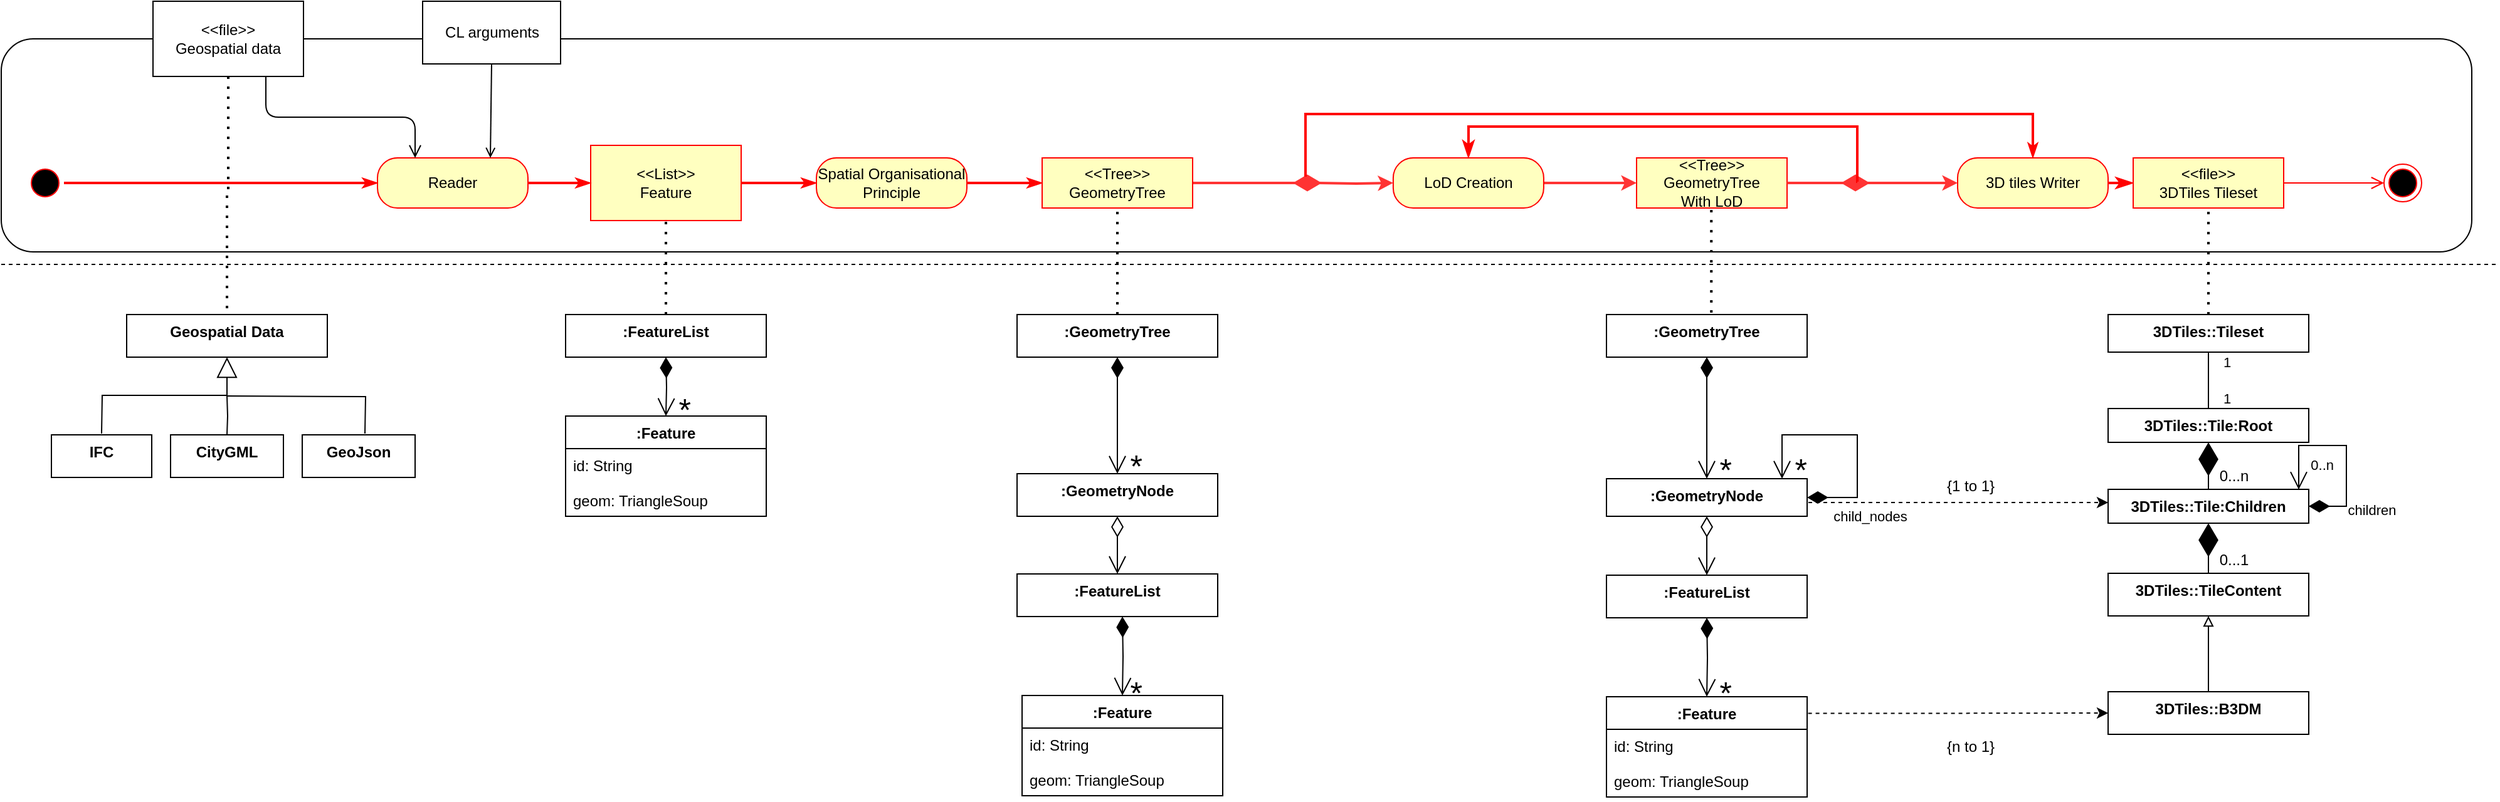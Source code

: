 <mxfile version="17.4.2" type="device"><diagram name="Page-1" id="58cdce13-f638-feb5-8d6f-7d28b1aa9fa0"><mxGraphModel dx="2773" dy="1065" grid="1" gridSize="10" guides="1" tooltips="1" connect="1" arrows="1" fold="1" page="1" pageScale="1" pageWidth="1100" pageHeight="850" background="#FFFFFF" math="0" shadow="0"><root><mxCell id="0"/><mxCell id="1" parent="0"/><mxCell id="rehVEvfTeLRlvz09tT6p-23" value="" style="rounded=1;whiteSpace=wrap;html=1;strokeColor=#000000;fillColor=none;" parent="1" vertex="1"><mxGeometry x="-30" y="180" width="1970" height="170" as="geometry"/></mxCell><mxCell id="2a3bc250acf0617d-9" style="edgeStyle=orthogonalEdgeStyle;html=1;labelBackgroundColor=none;endArrow=classicThin;endSize=6;strokeColor=#ff0000;fontFamily=Verdana;fontSize=12;align=left;strokeWidth=2;endFill=1;" parent="1" source="382b91b5511bd0f7-1" edge="1"><mxGeometry relative="1" as="geometry"><mxPoint x="270" y="295" as="targetPoint"/></mxGeometry></mxCell><mxCell id="ECKANmObwkbesfQ8YmCV-1" value="3D tiles Writer" style="rounded=1;whiteSpace=wrap;html=1;arcSize=40;fontColor=#000000;fillColor=#ffffc0;strokeColor=#ff0000;" parent="1" vertex="1"><mxGeometry x="1530" y="275" width="120" height="40" as="geometry"/></mxCell><mxCell id="ECKANmObwkbesfQ8YmCV-2" value="" style="edgeStyle=orthogonalEdgeStyle;html=1;verticalAlign=bottom;endArrow=classicThin;endSize=8;strokeColor=#ff0000;rounded=0;entryX=0;entryY=0.5;entryDx=0;entryDy=0;strokeWidth=2;endFill=1;" parent="1" source="ECKANmObwkbesfQ8YmCV-1" target="ECKANmObwkbesfQ8YmCV-7" edge="1"><mxGeometry relative="1" as="geometry"><mxPoint x="1640" y="375" as="targetPoint"/></mxGeometry></mxCell><mxCell id="UbtVvL4DxyjiEpnsU6N4-30" style="edgeStyle=orthogonalEdgeStyle;rounded=0;orthogonalLoop=1;jettySize=auto;html=1;exitX=1;exitY=0.5;exitDx=0;exitDy=0;endArrow=diamondThin;endFill=1;strokeWidth=2;endSize=17;strokeColor=#FF3333;" parent="1" source="ECKANmObwkbesfQ8YmCV-4" edge="1"><mxGeometry relative="1" as="geometry"><mxPoint x="1000" y="295" as="targetPoint"/><Array as="points"><mxPoint x="1010" y="295"/><mxPoint x="1010" y="295"/></Array></mxGeometry></mxCell><mxCell id="UbtVvL4DxyjiEpnsU6N4-33" style="edgeStyle=orthogonalEdgeStyle;rounded=0;orthogonalLoop=1;jettySize=auto;html=1;endArrow=classic;endFill=1;endSize=6;strokeColor=#FF3333;strokeWidth=2;entryX=0;entryY=0.5;entryDx=0;entryDy=0;" parent="1" target="UbtVvL4DxyjiEpnsU6N4-27" edge="1"><mxGeometry relative="1" as="geometry"><mxPoint x="990" y="310" as="targetPoint"/><mxPoint x="1020" y="295" as="sourcePoint"/></mxGeometry></mxCell><mxCell id="ECKANmObwkbesfQ8YmCV-4" value="&amp;lt;&amp;lt;Tree&amp;gt;&amp;gt;&lt;br&gt;GeometryTree" style="rounded=0;whiteSpace=wrap;html=1;arcSize=40;fontColor=#000000;fillColor=#ffffc0;strokeColor=#ff0000;" parent="1" vertex="1"><mxGeometry x="800" y="275" width="120" height="40" as="geometry"/></mxCell><mxCell id="ECKANmObwkbesfQ8YmCV-7" value="&amp;lt;&amp;lt;file&amp;gt;&amp;gt;&lt;br&gt;3DTiles Tileset" style="rounded=0;whiteSpace=wrap;html=1;arcSize=40;fontColor=#000000;fillColor=#ffffc0;strokeColor=#ff0000;" parent="1" vertex="1"><mxGeometry x="1670" y="275" width="120" height="40" as="geometry"/></mxCell><mxCell id="ECKANmObwkbesfQ8YmCV-8" value="" style="edgeStyle=orthogonalEdgeStyle;html=1;verticalAlign=bottom;endArrow=open;endSize=8;strokeColor=#ff0000;rounded=0;entryX=0;entryY=0.5;entryDx=0;entryDy=0;" parent="1" source="ECKANmObwkbesfQ8YmCV-7" target="ECKANmObwkbesfQ8YmCV-9" edge="1"><mxGeometry relative="1" as="geometry"><mxPoint x="1810" y="345" as="targetPoint"/></mxGeometry></mxCell><mxCell id="ECKANmObwkbesfQ8YmCV-9" value="" style="ellipse;html=1;shape=endState;fillColor=#000000;strokeColor=#ff0000;" parent="1" vertex="1"><mxGeometry x="1870" y="280" width="30" height="30" as="geometry"/></mxCell><mxCell id="ECKANmObwkbesfQ8YmCV-19" value="3DTiles::TileContent" style="swimlane;fontStyle=1;align=center;verticalAlign=top;childLayout=stackLayout;horizontal=1;startSize=26;horizontalStack=0;resizeParent=1;resizeParentMax=0;resizeLast=0;collapsible=1;marginBottom=0;swimlaneLine=0;" parent="1" vertex="1"><mxGeometry x="1650" y="606.47" width="160" height="34" as="geometry"/></mxCell><mxCell id="qnaDIEZDPwoboUu86RNd-18" style="edgeStyle=orthogonalEdgeStyle;rounded=0;orthogonalLoop=1;jettySize=auto;html=1;exitX=0.5;exitY=1;exitDx=0;exitDy=0;entryX=0.5;entryY=0;entryDx=0;entryDy=0;startArrow=none;startFill=0;endArrow=none;endFill=0;" edge="1" parent="1" source="ECKANmObwkbesfQ8YmCV-23" target="qnaDIEZDPwoboUu86RNd-17"><mxGeometry relative="1" as="geometry"/></mxCell><mxCell id="ECKANmObwkbesfQ8YmCV-23" value="3DTiles::Tileset" style="swimlane;fontStyle=1;align=center;verticalAlign=top;childLayout=stackLayout;horizontal=1;startSize=26;horizontalStack=0;resizeParent=1;resizeParentMax=0;resizeLast=0;collapsible=1;marginBottom=0;swimlaneLine=0;" parent="1" vertex="1"><mxGeometry x="1650" y="400" width="160" height="30" as="geometry"/></mxCell><mxCell id="ECKANmObwkbesfQ8YmCV-27" value="" style="endArrow=diamondThin;endFill=1;endSize=24;html=1;rounded=0;exitX=0.5;exitY=0;exitDx=0;exitDy=0;entryX=0.5;entryY=1;entryDx=0;entryDy=0;" parent="1" source="ECKANmObwkbesfQ8YmCV-28" target="qnaDIEZDPwoboUu86RNd-17" edge="1"><mxGeometry width="160" relative="1" as="geometry"><mxPoint x="1730" y="657" as="sourcePoint"/><mxPoint x="1730" y="480" as="targetPoint"/></mxGeometry></mxCell><mxCell id="ECKANmObwkbesfQ8YmCV-28" value="3DTiles::Tile:Children" style="swimlane;fontStyle=1;align=center;verticalAlign=top;childLayout=stackLayout;horizontal=1;startSize=26;horizontalStack=0;resizeParent=1;resizeParentMax=0;resizeLast=0;collapsible=1;marginBottom=0;swimlaneLine=0;" parent="1" vertex="1"><mxGeometry x="1650" y="539.47" width="160" height="27" as="geometry"/></mxCell><mxCell id="ECKANmObwkbesfQ8YmCV-32" value="" style="endArrow=diamondThin;endFill=1;endSize=24;html=1;rounded=0;entryX=0.5;entryY=1;entryDx=0;entryDy=0;exitX=0.5;exitY=0;exitDx=0;exitDy=0;" parent="1" source="ECKANmObwkbesfQ8YmCV-19" target="ECKANmObwkbesfQ8YmCV-28" edge="1"><mxGeometry width="160" relative="1" as="geometry"><mxPoint x="1940.0" y="769.47" as="sourcePoint"/><mxPoint x="1730" y="599.47" as="targetPoint"/></mxGeometry></mxCell><mxCell id="ECKANmObwkbesfQ8YmCV-33" value="" style="endArrow=none;dashed=1;html=1;dashPattern=1 3;strokeWidth=2;rounded=0;entryX=0.5;entryY=1;entryDx=0;entryDy=0;exitX=0.5;exitY=0;exitDx=0;exitDy=0;" parent="1" source="ECKANmObwkbesfQ8YmCV-23" target="ECKANmObwkbesfQ8YmCV-7" edge="1"><mxGeometry width="50" height="50" relative="1" as="geometry"><mxPoint x="730" y="595" as="sourcePoint"/><mxPoint x="780" y="545" as="targetPoint"/></mxGeometry></mxCell><mxCell id="ECKANmObwkbesfQ8YmCV-43" value=":FeatureList" style="swimlane;fontStyle=1;align=center;verticalAlign=top;childLayout=stackLayout;horizontal=1;startSize=26;horizontalStack=0;resizeParent=1;resizeParentMax=0;resizeLast=0;collapsible=1;marginBottom=0;swimlaneLine=0;" parent="1" vertex="1"><mxGeometry x="420" y="400" width="160" height="34" as="geometry"/></mxCell><mxCell id="ECKANmObwkbesfQ8YmCV-45" value=":Feature" style="swimlane;fontStyle=1;align=center;verticalAlign=top;childLayout=stackLayout;horizontal=1;startSize=26;horizontalStack=0;resizeParent=1;resizeParentMax=0;resizeLast=0;collapsible=1;marginBottom=0;" parent="1" vertex="1"><mxGeometry x="420" y="481" width="160" height="80" as="geometry"/></mxCell><mxCell id="ECKANmObwkbesfQ8YmCV-46" value="id: String&#10;&#10;geom: TriangleSoup&#10;&#10;data : String" style="text;strokeColor=none;fillColor=none;align=left;verticalAlign=top;spacingLeft=4;spacingRight=4;overflow=hidden;rotatable=0;points=[[0,0.5],[1,0.5]];portConstraint=eastwest;" parent="ECKANmObwkbesfQ8YmCV-45" vertex="1"><mxGeometry y="26" width="160" height="54" as="geometry"/></mxCell><mxCell id="ECKANmObwkbesfQ8YmCV-53" value="" style="endArrow=open;html=1;endSize=12;startArrow=diamondThin;startSize=14;startFill=1;edgeStyle=orthogonalEdgeStyle;rounded=0;exitX=0.5;exitY=1;exitDx=0;exitDy=0;entryX=0.5;entryY=0;entryDx=0;entryDy=0;exitPerimeter=0;endFill=0;" parent="1" target="ECKANmObwkbesfQ8YmCV-45" edge="1"><mxGeometry x="0.143" y="35" relative="1" as="geometry"><mxPoint x="500" y="434" as="sourcePoint"/><mxPoint x="410" y="382" as="targetPoint"/><mxPoint as="offset"/></mxGeometry></mxCell><mxCell id="ECKANmObwkbesfQ8YmCV-58" value="CL arguments" style="html=1;" parent="1" vertex="1"><mxGeometry x="306" y="150" width="110" height="50" as="geometry"/></mxCell><mxCell id="bWuf0eQauISuautujF2M-1" value="Reader" style="rounded=1;whiteSpace=wrap;html=1;arcSize=40;fontColor=#000000;fillColor=#ffffc0;strokeColor=#ff0000;" parent="1" vertex="1"><mxGeometry x="270" y="275" width="120" height="40" as="geometry"/></mxCell><mxCell id="bWuf0eQauISuautujF2M-2" value="" style="edgeStyle=orthogonalEdgeStyle;html=1;verticalAlign=bottom;endArrow=classicThin;endSize=6;strokeColor=#ff0000;rounded=0;exitX=1;exitY=0.5;exitDx=0;exitDy=0;entryX=0;entryY=0.5;entryDx=0;entryDy=0;startArrow=none;strokeWidth=2;endFill=1;" parent="1" source="rehVEvfTeLRlvz09tT6p-5" target="rehVEvfTeLRlvz09tT6p-19" edge="1"><mxGeometry relative="1" as="geometry"><mxPoint x="470" y="190" as="targetPoint"/></mxGeometry></mxCell><mxCell id="382b91b5511bd0f7-1" value="" style="ellipse;html=1;shape=startState;fillColor=#000000;strokeColor=#ff0000;rounded=1;shadow=0;comic=0;labelBackgroundColor=none;fontFamily=Verdana;fontSize=12;fontColor=#000000;align=center;direction=south;" parent="1" vertex="1"><mxGeometry x="-10" y="280" width="30" height="30" as="geometry"/></mxCell><mxCell id="bWuf0eQauISuautujF2M-4" value="" style="endArrow=none;dashed=1;html=1;rounded=0;" parent="1" edge="1"><mxGeometry width="50" height="50" relative="1" as="geometry"><mxPoint x="-30" y="360" as="sourcePoint"/><mxPoint x="1960" y="360" as="targetPoint"/></mxGeometry></mxCell><mxCell id="bWuf0eQauISuautujF2M-6" value="" style="endArrow=open;html=1;rounded=0;exitX=0.5;exitY=1;exitDx=0;exitDy=0;entryX=0.75;entryY=0;entryDx=0;entryDy=0;endFill=0;" parent="1" source="ECKANmObwkbesfQ8YmCV-58" target="bWuf0eQauISuautujF2M-1" edge="1"><mxGeometry width="50" height="50" relative="1" as="geometry"><mxPoint x="40" y="560" as="sourcePoint"/><mxPoint x="90" y="510" as="targetPoint"/></mxGeometry></mxCell><mxCell id="bWuf0eQauISuautujF2M-7" value="" style="endArrow=none;dashed=1;html=1;dashPattern=1 3;strokeWidth=2;rounded=0;entryX=0.5;entryY=1;entryDx=0;entryDy=0;exitX=0.5;exitY=0;exitDx=0;exitDy=0;" parent="1" source="ECKANmObwkbesfQ8YmCV-43" target="rehVEvfTeLRlvz09tT6p-5" edge="1"><mxGeometry width="50" height="50" relative="1" as="geometry"><mxPoint x="70" y="730" as="sourcePoint"/><mxPoint x="120" y="680" as="targetPoint"/></mxGeometry></mxCell><mxCell id="rehVEvfTeLRlvz09tT6p-1" value="Geospatial Data" style="swimlane;fontStyle=1;align=center;verticalAlign=top;childLayout=stackLayout;horizontal=1;startSize=26;horizontalStack=0;resizeParent=1;resizeParentMax=0;resizeLast=0;collapsible=1;marginBottom=0;swimlaneLine=0;" parent="1" vertex="1"><mxGeometry x="70" y="400" width="160" height="34" as="geometry"/></mxCell><mxCell id="rehVEvfTeLRlvz09tT6p-7" style="edgeStyle=orthogonalEdgeStyle;rounded=0;orthogonalLoop=1;jettySize=auto;html=1;exitX=0.5;exitY=1;exitDx=0;exitDy=0;entryX=0.5;entryY=0;entryDx=0;entryDy=0;dashed=1;dashPattern=1 3;endArrow=none;strokeWidth=2;" parent="1" source="rehVEvfTeLRlvz09tT6p-4" target="rehVEvfTeLRlvz09tT6p-1" edge="1"><mxGeometry relative="1" as="geometry"><mxPoint x="150" y="410" as="targetPoint"/><Array as="points"/></mxGeometry></mxCell><mxCell id="rehVEvfTeLRlvz09tT6p-4" value="&amp;lt;&amp;lt;file&amp;gt;&amp;gt;&lt;br&gt;Geospatial data" style="rounded=0;whiteSpace=wrap;html=1;strokeColor=default;fillColor=default;fontColor=default;arcSize=40;" parent="1" vertex="1"><mxGeometry x="91" y="150" width="120" height="60" as="geometry"/></mxCell><mxCell id="rehVEvfTeLRlvz09tT6p-5" value="&amp;lt;&amp;lt;List&amp;gt;&amp;gt;&lt;br&gt;Feature" style="rounded=0;whiteSpace=wrap;html=1;strokeColor=#ff0000;fillColor=#ffffc0;fontColor=#000000;arcSize=40;" parent="1" vertex="1"><mxGeometry x="440" y="265" width="120" height="60" as="geometry"/></mxCell><mxCell id="rehVEvfTeLRlvz09tT6p-8" value="IFC" style="swimlane;fontStyle=1;align=center;verticalAlign=top;childLayout=stackLayout;horizontal=1;startSize=26;horizontalStack=0;resizeParent=1;resizeParentMax=0;resizeLast=0;collapsible=1;marginBottom=0;swimlaneLine=0;" parent="1" vertex="1"><mxGeometry x="10" y="496" width="80" height="34" as="geometry"/></mxCell><mxCell id="rehVEvfTeLRlvz09tT6p-10" value="CityGML" style="swimlane;fontStyle=1;align=center;verticalAlign=top;childLayout=stackLayout;horizontal=1;startSize=26;horizontalStack=0;resizeParent=1;resizeParentMax=0;resizeLast=0;collapsible=1;marginBottom=0;swimlaneLine=0;" parent="1" vertex="1"><mxGeometry x="105" y="496" width="90" height="34" as="geometry"/></mxCell><mxCell id="rehVEvfTeLRlvz09tT6p-12" value="" style="endArrow=none;html=1;endSize=12;startArrow=block;startSize=14;startFill=0;edgeStyle=orthogonalEdgeStyle;rounded=0;exitX=0.5;exitY=1;exitDx=0;exitDy=0;endFill=0;" parent="1" source="rehVEvfTeLRlvz09tT6p-1" edge="1"><mxGeometry relative="1" as="geometry"><mxPoint x="304.68" y="460" as="sourcePoint"/><mxPoint x="50" y="495" as="targetPoint"/></mxGeometry></mxCell><mxCell id="rehVEvfTeLRlvz09tT6p-15" value="" style="endArrow=none;html=1;endSize=12;startArrow=none;startSize=14;startFill=0;edgeStyle=orthogonalEdgeStyle;rounded=0;entryX=0.5;entryY=0;entryDx=0;entryDy=0;endFill=0;" parent="1" target="rehVEvfTeLRlvz09tT6p-10" edge="1"><mxGeometry relative="1" as="geometry"><mxPoint x="150" y="465" as="sourcePoint"/><mxPoint x="60" y="505" as="targetPoint"/></mxGeometry></mxCell><mxCell id="rehVEvfTeLRlvz09tT6p-16" value="GeoJson" style="swimlane;fontStyle=1;align=center;verticalAlign=top;childLayout=stackLayout;horizontal=1;startSize=26;horizontalStack=0;resizeParent=1;resizeParentMax=0;resizeLast=0;collapsible=1;marginBottom=0;swimlaneLine=0;" parent="1" vertex="1"><mxGeometry x="210" y="496" width="90" height="34" as="geometry"/></mxCell><mxCell id="rehVEvfTeLRlvz09tT6p-18" value="" style="endArrow=none;html=1;endSize=12;startArrow=none;startSize=14;startFill=0;edgeStyle=orthogonalEdgeStyle;rounded=0;endFill=0;" parent="1" edge="1"><mxGeometry relative="1" as="geometry"><mxPoint x="150" y="465" as="sourcePoint"/><mxPoint x="260" y="495" as="targetPoint"/></mxGeometry></mxCell><mxCell id="UbtVvL4DxyjiEpnsU6N4-28" style="edgeStyle=orthogonalEdgeStyle;rounded=0;orthogonalLoop=1;jettySize=auto;html=1;exitX=1;exitY=0.5;exitDx=0;exitDy=0;entryX=0;entryY=0.5;entryDx=0;entryDy=0;fillColor=#f8cecc;strokeColor=#ff0000;endArrow=classicThin;endFill=1;verticalAlign=bottom;endSize=6;startArrow=none;strokeWidth=2;" parent="1" source="rehVEvfTeLRlvz09tT6p-19" target="ECKANmObwkbesfQ8YmCV-4" edge="1"><mxGeometry relative="1" as="geometry"/></mxCell><mxCell id="rehVEvfTeLRlvz09tT6p-19" value="Spatial Organisational Principle" style="rounded=1;whiteSpace=wrap;html=1;arcSize=40;fontColor=#000000;fillColor=#ffffc0;strokeColor=#ff0000;" parent="1" vertex="1"><mxGeometry x="620" y="275" width="120" height="40" as="geometry"/></mxCell><mxCell id="rehVEvfTeLRlvz09tT6p-21" style="edgeStyle=orthogonalEdgeStyle;html=1;labelBackgroundColor=none;endArrow=open;endSize=8;strokeColor=#000000;fontFamily=Verdana;fontSize=12;align=left;exitX=0.75;exitY=1;exitDx=0;exitDy=0;entryX=0.25;entryY=0;entryDx=0;entryDy=0;" parent="1" source="rehVEvfTeLRlvz09tT6p-4" target="bWuf0eQauISuautujF2M-1" edge="1"><mxGeometry relative="1" as="geometry"><mxPoint x="270" y="295" as="targetPoint"/><mxPoint x="220" y="294.67" as="sourcePoint"/></mxGeometry></mxCell><mxCell id="rehVEvfTeLRlvz09tT6p-22" style="edgeStyle=orthogonalEdgeStyle;html=1;labelBackgroundColor=none;endArrow=classicThin;endSize=6;strokeColor=#ff0000;fontFamily=Verdana;fontSize=12;align=left;exitX=1;exitY=0.5;exitDx=0;exitDy=0;entryX=0;entryY=0.5;entryDx=0;entryDy=0;strokeWidth=2;endFill=1;" parent="1" source="bWuf0eQauISuautujF2M-1" target="rehVEvfTeLRlvz09tT6p-5" edge="1"><mxGeometry relative="1" as="geometry"><mxPoint x="280" y="305" as="targetPoint"/><mxPoint x="220" y="305" as="sourcePoint"/></mxGeometry></mxCell><mxCell id="rehVEvfTeLRlvz09tT6p-25" value=":GeometryTree" style="swimlane;fontStyle=1;align=center;verticalAlign=top;childLayout=stackLayout;horizontal=1;startSize=26;horizontalStack=0;resizeParent=1;resizeParentMax=0;resizeLast=0;collapsible=1;marginBottom=0;swimlaneLine=0;" parent="1" vertex="1"><mxGeometry x="780" y="400" width="160" height="34" as="geometry"/></mxCell><mxCell id="rehVEvfTeLRlvz09tT6p-27" value=":GeometryNode" style="swimlane;fontStyle=1;align=center;verticalAlign=top;childLayout=stackLayout;horizontal=1;startSize=26;horizontalStack=0;resizeParent=1;resizeParentMax=0;resizeLast=0;collapsible=1;marginBottom=0;swimlaneLine=0;" parent="1" vertex="1"><mxGeometry x="780" y="527" width="160" height="34" as="geometry"/></mxCell><mxCell id="rehVEvfTeLRlvz09tT6p-34" value=":FeatureList" style="swimlane;fontStyle=1;align=center;verticalAlign=top;childLayout=stackLayout;horizontal=1;startSize=26;horizontalStack=0;resizeParent=1;resizeParentMax=0;resizeLast=0;collapsible=1;marginBottom=0;swimlaneLine=0;" parent="1" vertex="1"><mxGeometry x="780" y="607" width="160" height="34" as="geometry"/></mxCell><mxCell id="rehVEvfTeLRlvz09tT6p-36" value=":Feature" style="swimlane;fontStyle=1;align=center;verticalAlign=top;childLayout=stackLayout;horizontal=1;startSize=26;horizontalStack=0;resizeParent=1;resizeParentMax=0;resizeLast=0;collapsible=1;marginBottom=0;" parent="1" vertex="1"><mxGeometry x="784" y="704" width="160" height="80" as="geometry"/></mxCell><mxCell id="rehVEvfTeLRlvz09tT6p-37" value="id: String&#10;&#10;geom: TriangleSoup&#10;&#10;data : String" style="text;strokeColor=none;fillColor=none;align=left;verticalAlign=top;spacingLeft=4;spacingRight=4;overflow=hidden;rotatable=0;points=[[0,0.5],[1,0.5]];portConstraint=eastwest;" parent="rehVEvfTeLRlvz09tT6p-36" vertex="1"><mxGeometry y="26" width="160" height="54" as="geometry"/></mxCell><mxCell id="rehVEvfTeLRlvz09tT6p-39" value="" style="endArrow=open;html=1;endSize=12;startArrow=diamondThin;startSize=14;startFill=1;edgeStyle=orthogonalEdgeStyle;rounded=0;exitX=0.5;exitY=1;exitDx=0;exitDy=0;entryX=0.5;entryY=0;entryDx=0;entryDy=0;endFill=0;" parent="1" source="rehVEvfTeLRlvz09tT6p-25" target="rehVEvfTeLRlvz09tT6p-27" edge="1"><mxGeometry relative="1" as="geometry"><mxPoint x="630" y="590" as="sourcePoint"/><mxPoint x="790" y="590" as="targetPoint"/></mxGeometry></mxCell><mxCell id="rehVEvfTeLRlvz09tT6p-41" value="*" style="edgeLabel;resizable=0;html=1;align=right;verticalAlign=top;fontSize=25;labelBackgroundColor=none;" parent="rehVEvfTeLRlvz09tT6p-39" connectable="0" vertex="1"><mxGeometry x="1" relative="1" as="geometry"><mxPoint x="20" y="-28" as="offset"/></mxGeometry></mxCell><mxCell id="rehVEvfTeLRlvz09tT6p-42" value="" style="endArrow=open;html=1;endSize=12;startArrow=diamondThin;startSize=14;startFill=1;edgeStyle=orthogonalEdgeStyle;rounded=0;exitX=0.5;exitY=1;exitDx=0;exitDy=0;entryX=0.5;entryY=0;entryDx=0;entryDy=0;exitPerimeter=0;" parent="1" target="rehVEvfTeLRlvz09tT6p-36" edge="1"><mxGeometry x="0.143" y="35" relative="1" as="geometry"><mxPoint x="864" y="641" as="sourcePoint"/><mxPoint x="774" y="589" as="targetPoint"/><mxPoint as="offset"/></mxGeometry></mxCell><mxCell id="rehVEvfTeLRlvz09tT6p-47" value="" style="endArrow=none;dashed=1;html=1;dashPattern=1 3;strokeWidth=2;rounded=0;entryX=0.5;entryY=1;entryDx=0;entryDy=0;exitX=0.5;exitY=0;exitDx=0;exitDy=0;" parent="1" source="rehVEvfTeLRlvz09tT6p-25" target="ECKANmObwkbesfQ8YmCV-4" edge="1"><mxGeometry width="50" height="50" relative="1" as="geometry"><mxPoint x="510" y="410" as="sourcePoint"/><mxPoint x="510" y="335" as="targetPoint"/></mxGeometry></mxCell><mxCell id="UbtVvL4DxyjiEpnsU6N4-2" value=":GeometryTree" style="swimlane;fontStyle=1;align=center;verticalAlign=top;childLayout=stackLayout;horizontal=1;startSize=26;horizontalStack=0;resizeParent=1;resizeParentMax=0;resizeLast=0;collapsible=1;marginBottom=0;swimlaneLine=0;" parent="1" vertex="1"><mxGeometry x="1250" y="400" width="160" height="34" as="geometry"/></mxCell><mxCell id="qnaDIEZDPwoboUu86RNd-16" style="edgeStyle=orthogonalEdgeStyle;rounded=0;orthogonalLoop=1;jettySize=auto;html=1;exitX=1;exitY=1;exitDx=0;exitDy=0;startArrow=none;startFill=0;endArrow=classic;endFill=1;dashed=1;" edge="1" parent="1" source="UbtVvL4DxyjiEpnsU6N4-4"><mxGeometry relative="1" as="geometry"><mxPoint x="1650" y="550" as="targetPoint"/><Array as="points"><mxPoint x="1410" y="550"/><mxPoint x="1650" y="550"/></Array></mxGeometry></mxCell><mxCell id="UbtVvL4DxyjiEpnsU6N4-4" value=":GeometryNode" style="swimlane;fontStyle=1;align=center;verticalAlign=top;childLayout=stackLayout;horizontal=1;startSize=26;horizontalStack=0;resizeParent=1;resizeParentMax=0;resizeLast=0;collapsible=1;marginBottom=0;swimlaneLine=0;" parent="1" vertex="1"><mxGeometry x="1250" y="531" width="160" height="30" as="geometry"/></mxCell><mxCell id="UbtVvL4DxyjiEpnsU6N4-11" value=":FeatureList" style="swimlane;fontStyle=1;align=center;verticalAlign=top;childLayout=stackLayout;horizontal=1;startSize=26;horizontalStack=0;resizeParent=1;resizeParentMax=0;resizeLast=0;collapsible=1;marginBottom=0;swimlaneLine=0;" parent="1" vertex="1"><mxGeometry x="1250" y="608" width="160" height="34" as="geometry"/></mxCell><mxCell id="UbtVvL4DxyjiEpnsU6N4-13" value=":Feature" style="swimlane;fontStyle=1;align=center;verticalAlign=top;childLayout=stackLayout;horizontal=1;startSize=26;horizontalStack=0;resizeParent=1;resizeParentMax=0;resizeLast=0;collapsible=1;marginBottom=0;" parent="1" vertex="1"><mxGeometry x="1250" y="705" width="160" height="80" as="geometry"/></mxCell><mxCell id="UbtVvL4DxyjiEpnsU6N4-14" value="id: String&#10;&#10;geom: TriangleSoup&#10;&#10;data : String" style="text;strokeColor=none;fillColor=none;align=left;verticalAlign=top;spacingLeft=4;spacingRight=4;overflow=hidden;rotatable=0;points=[[0,0.5],[1,0.5]];portConstraint=eastwest;" parent="UbtVvL4DxyjiEpnsU6N4-13" vertex="1"><mxGeometry y="26" width="160" height="54" as="geometry"/></mxCell><mxCell id="UbtVvL4DxyjiEpnsU6N4-15" value="" style="endArrow=open;html=1;endSize=12;startArrow=diamondThin;startSize=14;startFill=1;edgeStyle=orthogonalEdgeStyle;rounded=0;exitX=0.5;exitY=1;exitDx=0;exitDy=0;entryX=0.5;entryY=0;entryDx=0;entryDy=0;endFill=0;" parent="1" source="UbtVvL4DxyjiEpnsU6N4-2" target="UbtVvL4DxyjiEpnsU6N4-4" edge="1"><mxGeometry relative="1" as="geometry"><mxPoint x="1100" y="590" as="sourcePoint"/><mxPoint x="1260" y="590" as="targetPoint"/></mxGeometry></mxCell><mxCell id="UbtVvL4DxyjiEpnsU6N4-18" value="" style="endArrow=open;html=1;endSize=12;startArrow=diamondThin;startSize=14;startFill=1;edgeStyle=orthogonalEdgeStyle;rounded=0;exitX=0.5;exitY=1;exitDx=0;exitDy=0;entryX=0.5;entryY=0;entryDx=0;entryDy=0;exitPerimeter=0;" parent="1" target="UbtVvL4DxyjiEpnsU6N4-13" edge="1"><mxGeometry x="0.143" y="35" relative="1" as="geometry"><mxPoint x="1330" y="642" as="sourcePoint"/><mxPoint x="1240" y="590" as="targetPoint"/><mxPoint as="offset"/></mxGeometry></mxCell><mxCell id="UbtVvL4DxyjiEpnsU6N4-22" value="" style="endArrow=open;html=1;endSize=12;startArrow=diamondThin;startSize=14;startFill=0;edgeStyle=orthogonalEdgeStyle;align=left;verticalAlign=bottom;rounded=0;entryX=0.5;entryY=0;entryDx=0;entryDy=0;exitX=0.5;exitY=1;exitDx=0;exitDy=0;" parent="1" source="UbtVvL4DxyjiEpnsU6N4-4" target="UbtVvL4DxyjiEpnsU6N4-11" edge="1"><mxGeometry x="-0.855" relative="1" as="geometry"><mxPoint x="1334" y="591" as="sourcePoint"/><mxPoint x="1240" y="756" as="targetPoint"/><mxPoint as="offset"/><Array as="points"><mxPoint x="1330" y="591"/><mxPoint x="1330" y="591"/></Array></mxGeometry></mxCell><mxCell id="UbtVvL4DxyjiEpnsU6N4-23" value="" style="endArrow=open;html=1;endSize=12;startArrow=diamondThin;startSize=14;startFill=1;edgeStyle=orthogonalEdgeStyle;rounded=0;entryX=0.95;entryY=0.007;entryDx=0;entryDy=0;entryPerimeter=0;exitX=1;exitY=0.5;exitDx=0;exitDy=0;" parent="1" edge="1" target="ECKANmObwkbesfQ8YmCV-28" source="ECKANmObwkbesfQ8YmCV-28"><mxGeometry relative="1" as="geometry"><mxPoint x="1810" y="578.47" as="sourcePoint"/><mxPoint x="1802" y="536.47" as="targetPoint"/><Array as="points"><mxPoint x="1840" y="553.47"/><mxPoint x="1840" y="504.47"/><mxPoint x="1802" y="504.47"/></Array></mxGeometry></mxCell><mxCell id="UbtVvL4DxyjiEpnsU6N4-25" value="0..n" style="edgeLabel;resizable=0;html=1;align=right;verticalAlign=top;" parent="UbtVvL4DxyjiEpnsU6N4-23" connectable="0" vertex="1"><mxGeometry x="1" relative="1" as="geometry"><mxPoint x="28" y="-33" as="offset"/></mxGeometry></mxCell><mxCell id="UbtVvL4DxyjiEpnsU6N4-26" value="children" style="edgeLabel;html=1;align=center;verticalAlign=middle;resizable=0;points=[];" parent="UbtVvL4DxyjiEpnsU6N4-23" vertex="1" connectable="0"><mxGeometry x="-0.075" y="1" relative="1" as="geometry"><mxPoint x="21" y="43" as="offset"/></mxGeometry></mxCell><mxCell id="UbtVvL4DxyjiEpnsU6N4-36" style="edgeStyle=orthogonalEdgeStyle;rounded=0;orthogonalLoop=1;jettySize=auto;html=1;exitX=1;exitY=0.5;exitDx=0;exitDy=0;entryX=0;entryY=0.5;entryDx=0;entryDy=0;endArrow=classic;endFill=1;endSize=6;strokeColor=#FF3333;strokeWidth=2;" parent="1" source="UbtVvL4DxyjiEpnsU6N4-27" target="UbtVvL4DxyjiEpnsU6N4-35" edge="1"><mxGeometry relative="1" as="geometry"/></mxCell><mxCell id="UbtVvL4DxyjiEpnsU6N4-27" value="LoD Creation" style="rounded=1;whiteSpace=wrap;html=1;arcSize=40;fontColor=#000000;fillColor=#ffffc0;strokeColor=#ff0000;" parent="1" vertex="1"><mxGeometry x="1079.95" y="275" width="120" height="40" as="geometry"/></mxCell><mxCell id="UbtVvL4DxyjiEpnsU6N4-34" style="edgeStyle=orthogonalEdgeStyle;rounded=0;orthogonalLoop=1;jettySize=auto;html=1;entryX=0.5;entryY=0;entryDx=0;entryDy=0;endArrow=classicThin;endFill=1;endSize=6;strokeWidth=2;verticalAlign=bottom;strokeColor=#ff0000;" parent="1" target="ECKANmObwkbesfQ8YmCV-1" edge="1"><mxGeometry relative="1" as="geometry"><mxPoint x="1010" y="290" as="sourcePoint"/><mxPoint x="1490" y="305" as="targetPoint"/><Array as="points"><mxPoint x="1010" y="240"/><mxPoint x="1590" y="240"/></Array></mxGeometry></mxCell><mxCell id="UbtVvL4DxyjiEpnsU6N4-35" value="&amp;lt;&amp;lt;Tree&amp;gt;&amp;gt;&lt;br&gt;GeometryTree&lt;br&gt;With LoD" style="rounded=0;whiteSpace=wrap;html=1;arcSize=40;fontColor=#000000;fillColor=#ffffc0;strokeColor=#ff0000;" parent="1" vertex="1"><mxGeometry x="1274" y="275" width="120" height="40" as="geometry"/></mxCell><mxCell id="UbtVvL4DxyjiEpnsU6N4-37" style="edgeStyle=orthogonalEdgeStyle;rounded=0;orthogonalLoop=1;jettySize=auto;html=1;exitX=1;exitY=0.5;exitDx=0;exitDy=0;endArrow=diamondThin;endFill=1;strokeWidth=2;endSize=17;strokeColor=#FF3333;" parent="1" source="UbtVvL4DxyjiEpnsU6N4-35" edge="1"><mxGeometry relative="1" as="geometry"><mxPoint x="1460" y="295" as="targetPoint"/><mxPoint x="1400" y="294.79" as="sourcePoint"/><Array as="points"><mxPoint x="1430" y="295"/></Array></mxGeometry></mxCell><mxCell id="UbtVvL4DxyjiEpnsU6N4-38" style="edgeStyle=orthogonalEdgeStyle;rounded=0;orthogonalLoop=1;jettySize=auto;html=1;entryX=0.5;entryY=0;entryDx=0;entryDy=0;endArrow=classicThin;endFill=1;endSize=8;strokeWidth=2;verticalAlign=bottom;strokeColor=#ff0000;" parent="1" target="UbtVvL4DxyjiEpnsU6N4-27" edge="1"><mxGeometry relative="1" as="geometry"><mxPoint x="1450" y="295" as="sourcePoint"/><mxPoint x="1739.95" y="283.5" as="targetPoint"/><Array as="points"><mxPoint x="1450" y="250"/><mxPoint x="1140" y="250"/></Array></mxGeometry></mxCell><mxCell id="UbtVvL4DxyjiEpnsU6N4-39" style="edgeStyle=orthogonalEdgeStyle;rounded=0;orthogonalLoop=1;jettySize=auto;html=1;entryX=0;entryY=0.5;entryDx=0;entryDy=0;endArrow=classic;endFill=1;endSize=6;strokeColor=#FF3333;strokeWidth=2;" parent="1" target="ECKANmObwkbesfQ8YmCV-1" edge="1"><mxGeometry relative="1" as="geometry"><mxPoint x="1450" y="295" as="sourcePoint"/><mxPoint x="1574.05" y="294.71" as="targetPoint"/><Array as="points"><mxPoint x="1510" y="295"/><mxPoint x="1510" y="295"/></Array></mxGeometry></mxCell><mxCell id="UbtVvL4DxyjiEpnsU6N4-40" value="" style="endArrow=none;dashed=1;html=1;dashPattern=1 3;strokeWidth=2;rounded=0;entryX=0.5;entryY=1;entryDx=0;entryDy=0;exitX=0.5;exitY=0;exitDx=0;exitDy=0;" parent="1" edge="1"><mxGeometry width="50" height="50" relative="1" as="geometry"><mxPoint x="1333.62" y="398.5" as="sourcePoint"/><mxPoint x="1333.62" y="313.5" as="targetPoint"/></mxGeometry></mxCell><mxCell id="UbtVvL4DxyjiEpnsU6N4-7" value="" style="endArrow=open;html=1;endSize=12;startArrow=diamondThin;startSize=14;startFill=1;edgeStyle=orthogonalEdgeStyle;rounded=0;exitX=1;exitY=0.5;exitDx=0;exitDy=0;" parent="1" source="UbtVvL4DxyjiEpnsU6N4-4" edge="1"><mxGeometry relative="1" as="geometry"><mxPoint x="1410" y="570" as="sourcePoint"/><mxPoint x="1390" y="531" as="targetPoint"/><Array as="points"><mxPoint x="1450" y="546"/><mxPoint x="1450" y="496"/><mxPoint x="1390" y="496"/></Array></mxGeometry></mxCell><mxCell id="UbtVvL4DxyjiEpnsU6N4-10" value="child_nodes" style="edgeLabel;html=1;align=center;verticalAlign=middle;resizable=0;points=[];" parent="UbtVvL4DxyjiEpnsU6N4-7" vertex="1" connectable="0"><mxGeometry x="-0.075" y="1" relative="1" as="geometry"><mxPoint x="11" y="60" as="offset"/></mxGeometry></mxCell><mxCell id="qnaDIEZDPwoboUu86RNd-6" value="" style="endArrow=open;html=1;endSize=12;startArrow=diamondThin;startSize=14;startFill=0;edgeStyle=orthogonalEdgeStyle;align=left;verticalAlign=bottom;rounded=0;entryX=0.5;entryY=0;entryDx=0;entryDy=0;exitX=0.5;exitY=1;exitDx=0;exitDy=0;" edge="1" parent="1" source="rehVEvfTeLRlvz09tT6p-27" target="rehVEvfTeLRlvz09tT6p-34"><mxGeometry x="-0.855" relative="1" as="geometry"><mxPoint x="863.66" y="578" as="sourcePoint"/><mxPoint x="863.66" y="625" as="targetPoint"/><mxPoint as="offset"/><Array as="points"><mxPoint x="860" y="607"/></Array></mxGeometry></mxCell><mxCell id="qnaDIEZDPwoboUu86RNd-7" value="0...1" style="text;html=1;align=center;verticalAlign=middle;resizable=0;points=[];autosize=1;strokeColor=none;fillColor=none;" vertex="1" parent="1"><mxGeometry x="1730" y="586.47" width="40" height="20" as="geometry"/></mxCell><mxCell id="qnaDIEZDPwoboUu86RNd-14" style="edgeStyle=orthogonalEdgeStyle;rounded=0;orthogonalLoop=1;jettySize=auto;html=1;exitX=0.5;exitY=0;exitDx=0;exitDy=0;entryX=0.5;entryY=1;entryDx=0;entryDy=0;startArrow=none;startFill=0;endArrow=block;endFill=0;" edge="1" parent="1" source="qnaDIEZDPwoboUu86RNd-9" target="ECKANmObwkbesfQ8YmCV-19"><mxGeometry relative="1" as="geometry"/></mxCell><mxCell id="qnaDIEZDPwoboUu86RNd-9" value="3DTiles::B3DM" style="swimlane;fontStyle=1;align=center;verticalAlign=top;childLayout=stackLayout;horizontal=1;startSize=26;horizontalStack=0;resizeParent=1;resizeParentMax=0;resizeLast=0;collapsible=1;marginBottom=0;swimlaneLine=0;" vertex="1" parent="1"><mxGeometry x="1650" y="701" width="160" height="34" as="geometry"/></mxCell><mxCell id="qnaDIEZDPwoboUu86RNd-10" style="edgeStyle=orthogonalEdgeStyle;rounded=0;orthogonalLoop=1;jettySize=auto;html=1;exitX=1.005;exitY=0.165;exitDx=0;exitDy=0;entryX=0;entryY=0.5;entryDx=0;entryDy=0;startArrow=none;startFill=0;dashed=1;exitPerimeter=0;" edge="1" parent="1" source="UbtVvL4DxyjiEpnsU6N4-13" target="qnaDIEZDPwoboUu86RNd-9"><mxGeometry relative="1" as="geometry"/></mxCell><mxCell id="qnaDIEZDPwoboUu86RNd-11" value="{n to 1}" style="text;html=1;align=center;verticalAlign=middle;resizable=0;points=[];autosize=1;strokeColor=none;fillColor=none;" vertex="1" parent="1"><mxGeometry x="1515" y="735" width="50" height="20" as="geometry"/></mxCell><mxCell id="qnaDIEZDPwoboUu86RNd-17" value="3DTiles::Tile:Root" style="swimlane;fontStyle=1;align=center;verticalAlign=top;childLayout=stackLayout;horizontal=1;startSize=26;horizontalStack=0;resizeParent=1;resizeParentMax=0;resizeLast=0;collapsible=1;marginBottom=0;swimlaneLine=0;" vertex="1" parent="1"><mxGeometry x="1650" y="475" width="160" height="27" as="geometry"/></mxCell><mxCell id="qnaDIEZDPwoboUu86RNd-19" value="0...n" style="text;html=1;align=center;verticalAlign=middle;resizable=0;points=[];autosize=1;strokeColor=none;fillColor=none;" vertex="1" parent="1"><mxGeometry x="1730" y="519.47" width="40" height="20" as="geometry"/></mxCell><mxCell id="qnaDIEZDPwoboUu86RNd-20" value="1" style="edgeLabel;resizable=0;html=1;align=left;verticalAlign=top;" connectable="0" vertex="1" parent="1"><mxGeometry x="1740" y="425" as="geometry"/></mxCell><mxCell id="qnaDIEZDPwoboUu86RNd-21" value="1" style="edgeLabel;resizable=0;html=1;align=left;verticalAlign=top;" connectable="0" vertex="1" parent="1"><mxGeometry x="1740" y="454" as="geometry"/></mxCell><mxCell id="qnaDIEZDPwoboUu86RNd-22" value="{1 to 1}" style="text;html=1;align=center;verticalAlign=middle;resizable=0;points=[];autosize=1;strokeColor=none;fillColor=none;" vertex="1" parent="1"><mxGeometry x="1515" y="527" width="50" height="20" as="geometry"/></mxCell><mxCell id="qnaDIEZDPwoboUu86RNd-27" value="*" style="edgeLabel;resizable=0;html=1;align=right;verticalAlign=top;fontSize=25;labelBackgroundColor=none;" connectable="0" vertex="1" parent="1"><mxGeometry x="520" y="454.002" as="geometry"/></mxCell><mxCell id="qnaDIEZDPwoboUu86RNd-28" value="*" style="edgeLabel;resizable=0;html=1;align=right;verticalAlign=top;fontSize=25;labelBackgroundColor=none;" connectable="0" vertex="1" parent="1"><mxGeometry x="1350" y="501.998" as="geometry"/></mxCell><mxCell id="qnaDIEZDPwoboUu86RNd-29" value="*" style="edgeLabel;resizable=0;html=1;align=right;verticalAlign=top;fontSize=25;labelBackgroundColor=none;" connectable="0" vertex="1" parent="1"><mxGeometry x="1410" y="501.998" as="geometry"/></mxCell><mxCell id="qnaDIEZDPwoboUu86RNd-30" value="*" style="edgeLabel;resizable=0;html=1;align=right;verticalAlign=top;fontSize=25;labelBackgroundColor=none;" connectable="0" vertex="1" parent="1"><mxGeometry x="1350" y="679.998" as="geometry"/></mxCell><mxCell id="qnaDIEZDPwoboUu86RNd-31" value="*" style="edgeLabel;resizable=0;html=1;align=right;verticalAlign=top;fontSize=25;labelBackgroundColor=none;" connectable="0" vertex="1" parent="1"><mxGeometry x="880" y="679.998" as="geometry"/></mxCell></root></mxGraphModel></diagram></mxfile>